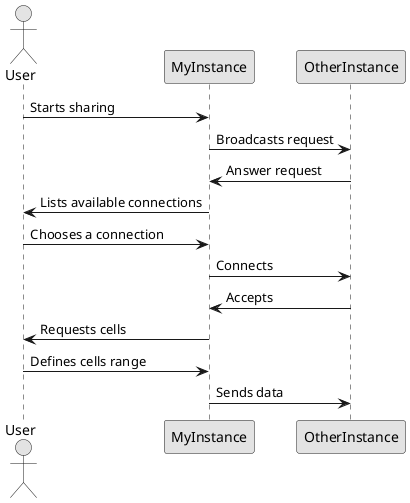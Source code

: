 @startuml


skinparam monochrome true
skinparam packageStyle rect
skinparam defaultFontName FG Virgil
skinparam shadowing false

actor User
participant MyInstance
participant OtherInstance

User->MyInstance: Starts sharing
MyInstance->OtherInstance: Broadcasts request
OtherInstance->MyInstance: Answer request
MyInstance->User: Lists available connections
User->MyInstance: Chooses a connection
MyInstance->OtherInstance: Connects
OtherInstance->MyInstance: Accepts
MyInstance->User: Requests cells
User->MyInstance: Defines cells range
MyInstance->OtherInstance: Sends data

@enduml
